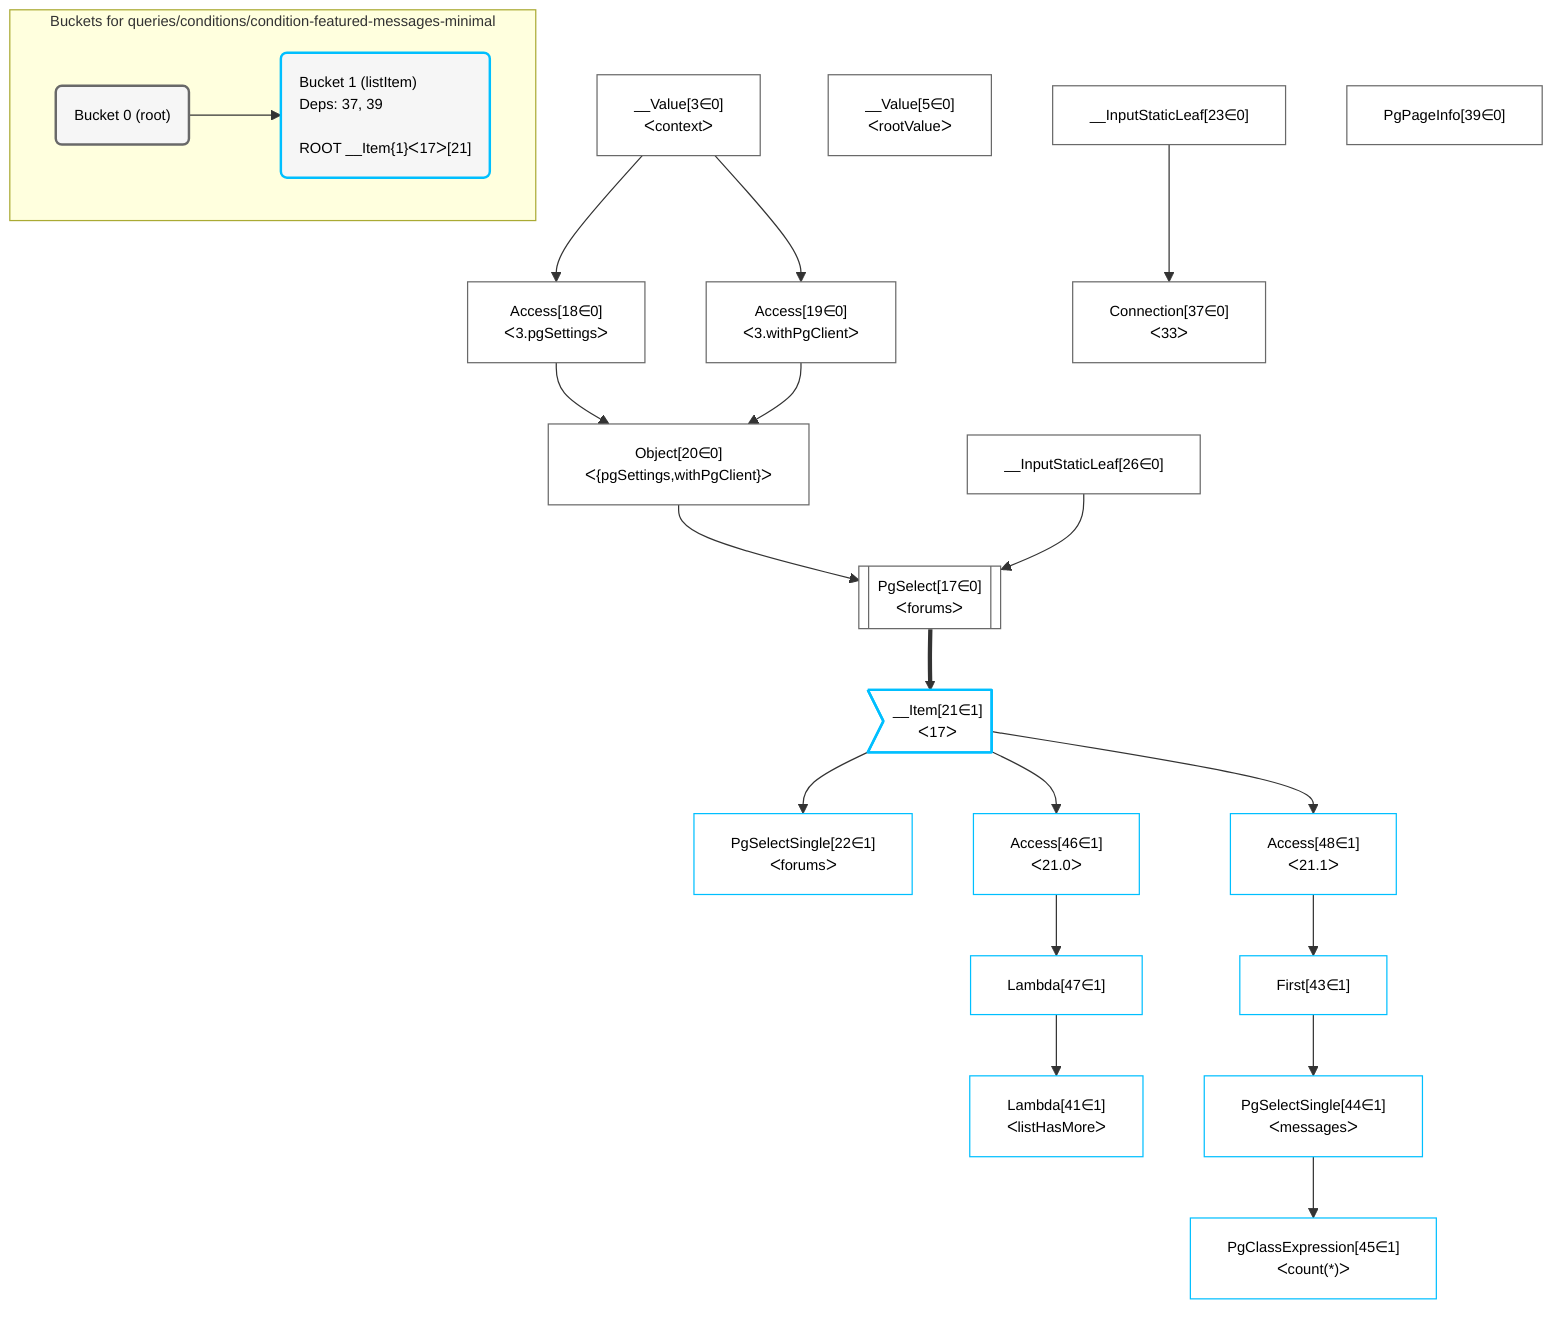 %%{init: {'themeVariables': { 'fontSize': '12px'}}}%%
graph TD
    classDef path fill:#eee,stroke:#000,color:#000
    classDef plan fill:#fff,stroke-width:1px,color:#000
    classDef itemplan fill:#fff,stroke-width:2px,color:#000
    classDef sideeffectplan fill:#f00,stroke-width:2px,color:#000
    classDef bucket fill:#f6f6f6,color:#000,stroke-width:2px,text-align:left


    %% define steps
    __Value3["__Value[3∈0]<br />ᐸcontextᐳ"]:::plan
    __Value5["__Value[5∈0]<br />ᐸrootValueᐳ"]:::plan
    Access18["Access[18∈0]<br />ᐸ3.pgSettingsᐳ"]:::plan
    Access19["Access[19∈0]<br />ᐸ3.withPgClientᐳ"]:::plan
    Object20["Object[20∈0]<br />ᐸ{pgSettings,withPgClient}ᐳ"]:::plan
    __InputStaticLeaf26["__InputStaticLeaf[26∈0]"]:::plan
    PgSelect17[["PgSelect[17∈0]<br />ᐸforumsᐳ"]]:::plan
    __Item21>"__Item[21∈1]<br />ᐸ17ᐳ"]:::itemplan
    PgSelectSingle22["PgSelectSingle[22∈1]<br />ᐸforumsᐳ"]:::plan
    __InputStaticLeaf23["__InputStaticLeaf[23∈0]"]:::plan
    Connection37["Connection[37∈0]<br />ᐸ33ᐳ"]:::plan
    PgPageInfo39["PgPageInfo[39∈0]"]:::plan
    Access46["Access[46∈1]<br />ᐸ21.0ᐳ"]:::plan
    Lambda47["Lambda[47∈1]"]:::plan
    Lambda41["Lambda[41∈1]<br />ᐸlistHasMoreᐳ"]:::plan
    Access48["Access[48∈1]<br />ᐸ21.1ᐳ"]:::plan
    First43["First[43∈1]"]:::plan
    PgSelectSingle44["PgSelectSingle[44∈1]<br />ᐸmessagesᐳ"]:::plan
    PgClassExpression45["PgClassExpression[45∈1]<br />ᐸcount(*)ᐳ"]:::plan

    %% plan dependencies
    __Value3 --> Access18
    __Value3 --> Access19
    Access18 & Access19 --> Object20
    Object20 & __InputStaticLeaf26 --> PgSelect17
    PgSelect17 ==> __Item21
    __Item21 --> PgSelectSingle22
    __InputStaticLeaf23 --> Connection37
    __Item21 --> Access46
    Access46 --> Lambda47
    Lambda47 --> Lambda41
    __Item21 --> Access48
    Access48 --> First43
    First43 --> PgSelectSingle44
    PgSelectSingle44 --> PgClassExpression45

    subgraph "Buckets for queries/conditions/condition-featured-messages-minimal"
    Bucket0("Bucket 0 (root)"):::bucket
    classDef bucket0 stroke:#696969
    class Bucket0,__Value3,__Value5,PgSelect17,Access18,Access19,Object20,__InputStaticLeaf23,__InputStaticLeaf26,Connection37,PgPageInfo39 bucket0
    Bucket1("Bucket 1 (listItem)<br />Deps: 37, 39<br /><br />ROOT __Item{1}ᐸ17ᐳ[21]"):::bucket
    classDef bucket1 stroke:#00bfff
    class Bucket1,__Item21,PgSelectSingle22,Lambda41,First43,PgSelectSingle44,PgClassExpression45,Access46,Lambda47,Access48 bucket1
    Bucket0 --> Bucket1
    end